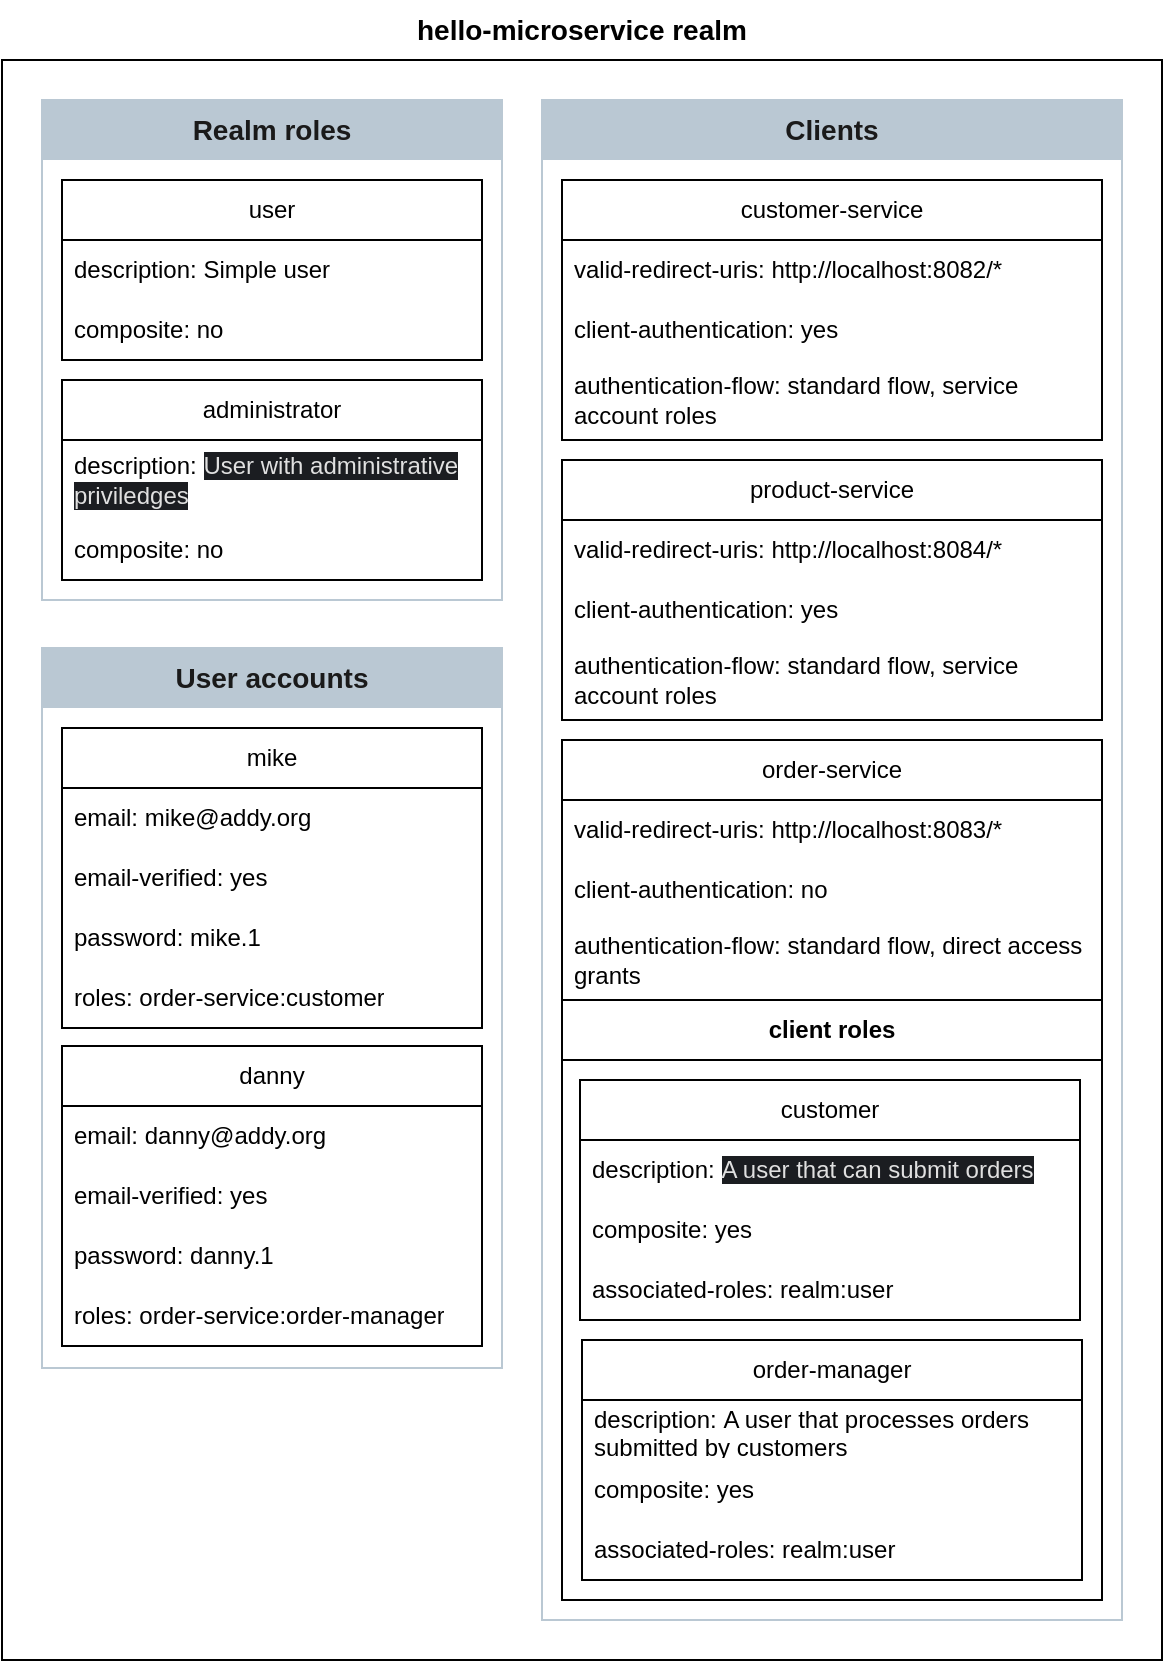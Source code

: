 <mxfile version="25.0.2">
  <diagram name="Page-1" id="ND3jjoAa3D5oEy8UcPlh">
    <mxGraphModel dx="1434" dy="836" grid="1" gridSize="10" guides="1" tooltips="1" connect="1" arrows="1" fold="1" page="1" pageScale="1" pageWidth="1169" pageHeight="827" math="0" shadow="0">
      <root>
        <mxCell id="0" />
        <mxCell id="1" parent="0" />
        <mxCell id="QwpCDfBvvFZVuFC0CCEM-1" value="" style="rounded=0;whiteSpace=wrap;html=1;" vertex="1" parent="1">
          <mxGeometry x="370" y="120" width="580" height="800" as="geometry" />
        </mxCell>
        <mxCell id="QwpCDfBvvFZVuFC0CCEM-2" value="" style="rounded=0;whiteSpace=wrap;html=1;strokeColor=#BAC8D3;" vertex="1" parent="1">
          <mxGeometry x="390" y="140" width="230" height="250" as="geometry" />
        </mxCell>
        <mxCell id="QwpCDfBvvFZVuFC0CCEM-3" value="" style="rounded=0;whiteSpace=wrap;html=1;strokeColor=#BAC8D3;" vertex="1" parent="1">
          <mxGeometry x="390" y="414" width="230" height="360" as="geometry" />
        </mxCell>
        <mxCell id="QwpCDfBvvFZVuFC0CCEM-4" value="" style="rounded=0;whiteSpace=wrap;html=1;strokeColor=#BAC8D3;" vertex="1" parent="1">
          <mxGeometry x="640" y="140" width="290" height="760" as="geometry" />
        </mxCell>
        <mxCell id="QwpCDfBvvFZVuFC0CCEM-5" value="Realm roles" style="text;html=1;align=center;verticalAlign=middle;whiteSpace=wrap;rounded=0;fontStyle=1;fontSize=14;fillColor=#bac8d3;fillStyle=solid;strokeColor=none;fontColor=#1a1a1a;" vertex="1" parent="1">
          <mxGeometry x="390" y="140" width="230" height="30" as="geometry" />
        </mxCell>
        <mxCell id="QwpCDfBvvFZVuFC0CCEM-7" value="Clients" style="text;html=1;align=center;verticalAlign=middle;whiteSpace=wrap;rounded=0;fontStyle=1;fontSize=14;fillColor=#bac8d3;fillStyle=solid;strokeColor=none;fontColor=#1a1a1a;" vertex="1" parent="1">
          <mxGeometry x="640" y="140" width="290" height="30" as="geometry" />
        </mxCell>
        <mxCell id="QwpCDfBvvFZVuFC0CCEM-8" value="User accounts" style="text;html=1;align=center;verticalAlign=middle;whiteSpace=wrap;rounded=0;fontStyle=1;fontSize=14;fillColor=#bac8d3;fillStyle=solid;strokeColor=none;fontColor=#1a1a1a;" vertex="1" parent="1">
          <mxGeometry x="390" y="414" width="230" height="30" as="geometry" />
        </mxCell>
        <mxCell id="QwpCDfBvvFZVuFC0CCEM-12" value="user" style="swimlane;fontStyle=0;childLayout=stackLayout;horizontal=1;startSize=30;horizontalStack=0;resizeParent=1;resizeParentMax=0;resizeLast=0;collapsible=1;marginBottom=0;whiteSpace=wrap;html=1;" vertex="1" parent="1">
          <mxGeometry x="400" y="180" width="210" height="90" as="geometry" />
        </mxCell>
        <mxCell id="QwpCDfBvvFZVuFC0CCEM-14" value="description: Simple user" style="text;strokeColor=none;fillColor=none;align=left;verticalAlign=middle;spacingLeft=4;spacingRight=4;overflow=hidden;points=[[0,0.5],[1,0.5]];portConstraint=eastwest;rotatable=0;whiteSpace=wrap;html=1;" vertex="1" parent="QwpCDfBvvFZVuFC0CCEM-12">
          <mxGeometry y="30" width="210" height="30" as="geometry" />
        </mxCell>
        <mxCell id="QwpCDfBvvFZVuFC0CCEM-15" value="composite: no" style="text;strokeColor=none;fillColor=none;align=left;verticalAlign=middle;spacingLeft=4;spacingRight=4;overflow=hidden;points=[[0,0.5],[1,0.5]];portConstraint=eastwest;rotatable=0;whiteSpace=wrap;html=1;" vertex="1" parent="QwpCDfBvvFZVuFC0CCEM-12">
          <mxGeometry y="60" width="210" height="30" as="geometry" />
        </mxCell>
        <mxCell id="QwpCDfBvvFZVuFC0CCEM-16" value="administrator" style="swimlane;fontStyle=0;childLayout=stackLayout;horizontal=1;startSize=30;horizontalStack=0;resizeParent=1;resizeParentMax=0;resizeLast=0;collapsible=1;marginBottom=0;whiteSpace=wrap;html=1;" vertex="1" parent="1">
          <mxGeometry x="400" y="280" width="210" height="100" as="geometry" />
        </mxCell>
        <mxCell id="QwpCDfBvvFZVuFC0CCEM-18" value="description:&amp;nbsp;&lt;span style=&quot;color: rgb(224, 224, 224); font-family: RedHatText, helvetica, arial, sans-serif; background-color: rgb(27, 29, 33);&quot;&gt;&lt;font&gt;User with administrative priviledges&lt;/font&gt;&lt;/span&gt;" style="text;strokeColor=none;fillColor=none;align=left;verticalAlign=middle;spacingLeft=4;spacingRight=4;overflow=hidden;points=[[0,0.5],[1,0.5]];portConstraint=eastwest;rotatable=0;whiteSpace=wrap;html=1;" vertex="1" parent="QwpCDfBvvFZVuFC0CCEM-16">
          <mxGeometry y="30" width="210" height="40" as="geometry" />
        </mxCell>
        <mxCell id="QwpCDfBvvFZVuFC0CCEM-19" value="composite: no" style="text;strokeColor=none;fillColor=none;align=left;verticalAlign=middle;spacingLeft=4;spacingRight=4;overflow=hidden;points=[[0,0.5],[1,0.5]];portConstraint=eastwest;rotatable=0;whiteSpace=wrap;html=1;" vertex="1" parent="QwpCDfBvvFZVuFC0CCEM-16">
          <mxGeometry y="70" width="210" height="30" as="geometry" />
        </mxCell>
        <mxCell id="QwpCDfBvvFZVuFC0CCEM-20" value="mike" style="swimlane;fontStyle=0;childLayout=stackLayout;horizontal=1;startSize=30;horizontalStack=0;resizeParent=1;resizeParentMax=0;resizeLast=0;collapsible=1;marginBottom=0;whiteSpace=wrap;html=1;" vertex="1" parent="1">
          <mxGeometry x="400" y="454" width="210" height="150" as="geometry" />
        </mxCell>
        <mxCell id="QwpCDfBvvFZVuFC0CCEM-21" value="email: mike@addy.org" style="text;strokeColor=none;fillColor=none;align=left;verticalAlign=middle;spacingLeft=4;spacingRight=4;overflow=hidden;points=[[0,0.5],[1,0.5]];portConstraint=eastwest;rotatable=0;whiteSpace=wrap;html=1;" vertex="1" parent="QwpCDfBvvFZVuFC0CCEM-20">
          <mxGeometry y="30" width="210" height="30" as="geometry" />
        </mxCell>
        <mxCell id="QwpCDfBvvFZVuFC0CCEM-23" value="email-verified: yes" style="text;strokeColor=none;fillColor=none;align=left;verticalAlign=middle;spacingLeft=4;spacingRight=4;overflow=hidden;points=[[0,0.5],[1,0.5]];portConstraint=eastwest;rotatable=0;whiteSpace=wrap;html=1;" vertex="1" parent="QwpCDfBvvFZVuFC0CCEM-20">
          <mxGeometry y="60" width="210" height="30" as="geometry" />
        </mxCell>
        <mxCell id="QwpCDfBvvFZVuFC0CCEM-24" value="password: mike.1" style="text;strokeColor=none;fillColor=none;align=left;verticalAlign=middle;spacingLeft=4;spacingRight=4;overflow=hidden;points=[[0,0.5],[1,0.5]];portConstraint=eastwest;rotatable=0;whiteSpace=wrap;html=1;" vertex="1" parent="QwpCDfBvvFZVuFC0CCEM-20">
          <mxGeometry y="90" width="210" height="30" as="geometry" />
        </mxCell>
        <mxCell id="QwpCDfBvvFZVuFC0CCEM-22" value="roles: order-service:customer" style="text;strokeColor=none;fillColor=none;align=left;verticalAlign=middle;spacingLeft=4;spacingRight=4;overflow=hidden;points=[[0,0.5],[1,0.5]];portConstraint=eastwest;rotatable=0;whiteSpace=wrap;html=1;" vertex="1" parent="QwpCDfBvvFZVuFC0CCEM-20">
          <mxGeometry y="120" width="210" height="30" as="geometry" />
        </mxCell>
        <mxCell id="QwpCDfBvvFZVuFC0CCEM-25" value="danny" style="swimlane;fontStyle=0;childLayout=stackLayout;horizontal=1;startSize=30;horizontalStack=0;resizeParent=1;resizeParentMax=0;resizeLast=0;collapsible=1;marginBottom=0;whiteSpace=wrap;html=1;" vertex="1" parent="1">
          <mxGeometry x="400" y="613" width="210" height="150" as="geometry" />
        </mxCell>
        <mxCell id="QwpCDfBvvFZVuFC0CCEM-26" value="email:&amp;nbsp;&lt;span style=&quot;text-align: center;&quot;&gt;danny&lt;/span&gt;@addy.org" style="text;strokeColor=none;fillColor=none;align=left;verticalAlign=middle;spacingLeft=4;spacingRight=4;overflow=hidden;points=[[0,0.5],[1,0.5]];portConstraint=eastwest;rotatable=0;whiteSpace=wrap;html=1;" vertex="1" parent="QwpCDfBvvFZVuFC0CCEM-25">
          <mxGeometry y="30" width="210" height="30" as="geometry" />
        </mxCell>
        <mxCell id="QwpCDfBvvFZVuFC0CCEM-27" value="email-verified: yes" style="text;strokeColor=none;fillColor=none;align=left;verticalAlign=middle;spacingLeft=4;spacingRight=4;overflow=hidden;points=[[0,0.5],[1,0.5]];portConstraint=eastwest;rotatable=0;whiteSpace=wrap;html=1;" vertex="1" parent="QwpCDfBvvFZVuFC0CCEM-25">
          <mxGeometry y="60" width="210" height="30" as="geometry" />
        </mxCell>
        <mxCell id="QwpCDfBvvFZVuFC0CCEM-28" value="password:&amp;nbsp;&lt;span style=&quot;text-align: center;&quot;&gt;danny&lt;/span&gt;.1" style="text;strokeColor=none;fillColor=none;align=left;verticalAlign=middle;spacingLeft=4;spacingRight=4;overflow=hidden;points=[[0,0.5],[1,0.5]];portConstraint=eastwest;rotatable=0;whiteSpace=wrap;html=1;" vertex="1" parent="QwpCDfBvvFZVuFC0CCEM-25">
          <mxGeometry y="90" width="210" height="30" as="geometry" />
        </mxCell>
        <mxCell id="QwpCDfBvvFZVuFC0CCEM-29" value="roles: order-service:order-manager" style="text;strokeColor=none;fillColor=none;align=left;verticalAlign=middle;spacingLeft=4;spacingRight=4;overflow=hidden;points=[[0,0.5],[1,0.5]];portConstraint=eastwest;rotatable=0;whiteSpace=wrap;html=1;" vertex="1" parent="QwpCDfBvvFZVuFC0CCEM-25">
          <mxGeometry y="120" width="210" height="30" as="geometry" />
        </mxCell>
        <mxCell id="QwpCDfBvvFZVuFC0CCEM-34" value="customer-service" style="swimlane;fontStyle=0;childLayout=stackLayout;horizontal=1;startSize=30;horizontalStack=0;resizeParent=1;resizeParentMax=0;resizeLast=0;collapsible=1;marginBottom=0;whiteSpace=wrap;html=1;" vertex="1" parent="1">
          <mxGeometry x="650" y="180" width="270" height="130" as="geometry" />
        </mxCell>
        <mxCell id="QwpCDfBvvFZVuFC0CCEM-35" value="valid-redirect-uris:&amp;nbsp;http://localhost:8082/*" style="text;strokeColor=none;fillColor=none;align=left;verticalAlign=middle;spacingLeft=4;spacingRight=4;overflow=hidden;points=[[0,0.5],[1,0.5]];portConstraint=eastwest;rotatable=0;whiteSpace=wrap;html=1;" vertex="1" parent="QwpCDfBvvFZVuFC0CCEM-34">
          <mxGeometry y="30" width="270" height="30" as="geometry" />
        </mxCell>
        <mxCell id="QwpCDfBvvFZVuFC0CCEM-36" value="client-authentication: yes" style="text;strokeColor=none;fillColor=none;align=left;verticalAlign=middle;spacingLeft=4;spacingRight=4;overflow=hidden;points=[[0,0.5],[1,0.5]];portConstraint=eastwest;rotatable=0;whiteSpace=wrap;html=1;" vertex="1" parent="QwpCDfBvvFZVuFC0CCEM-34">
          <mxGeometry y="60" width="270" height="30" as="geometry" />
        </mxCell>
        <mxCell id="QwpCDfBvvFZVuFC0CCEM-38" value="authentication-flow: standard flow, service account roles" style="text;strokeColor=none;fillColor=none;align=left;verticalAlign=middle;spacingLeft=4;spacingRight=4;overflow=hidden;points=[[0,0.5],[1,0.5]];portConstraint=eastwest;rotatable=0;whiteSpace=wrap;html=1;" vertex="1" parent="QwpCDfBvvFZVuFC0CCEM-34">
          <mxGeometry y="90" width="270" height="40" as="geometry" />
        </mxCell>
        <mxCell id="QwpCDfBvvFZVuFC0CCEM-37" value="hello-microservice realm" style="text;html=1;align=center;verticalAlign=middle;whiteSpace=wrap;rounded=0;fontSize=14;fontStyle=1" vertex="1" parent="1">
          <mxGeometry x="370" y="90" width="580" height="30" as="geometry" />
        </mxCell>
        <mxCell id="QwpCDfBvvFZVuFC0CCEM-39" value="product-service" style="swimlane;fontStyle=0;childLayout=stackLayout;horizontal=1;startSize=30;horizontalStack=0;resizeParent=1;resizeParentMax=0;resizeLast=0;collapsible=1;marginBottom=0;whiteSpace=wrap;html=1;" vertex="1" parent="1">
          <mxGeometry x="650" y="320" width="270" height="130" as="geometry" />
        </mxCell>
        <mxCell id="QwpCDfBvvFZVuFC0CCEM-40" value="valid-redirect-uris:&amp;nbsp;http://localhost:8084/*" style="text;strokeColor=none;fillColor=none;align=left;verticalAlign=middle;spacingLeft=4;spacingRight=4;overflow=hidden;points=[[0,0.5],[1,0.5]];portConstraint=eastwest;rotatable=0;whiteSpace=wrap;html=1;" vertex="1" parent="QwpCDfBvvFZVuFC0CCEM-39">
          <mxGeometry y="30" width="270" height="30" as="geometry" />
        </mxCell>
        <mxCell id="QwpCDfBvvFZVuFC0CCEM-41" value="client-authentication: yes" style="text;strokeColor=none;fillColor=none;align=left;verticalAlign=middle;spacingLeft=4;spacingRight=4;overflow=hidden;points=[[0,0.5],[1,0.5]];portConstraint=eastwest;rotatable=0;whiteSpace=wrap;html=1;" vertex="1" parent="QwpCDfBvvFZVuFC0CCEM-39">
          <mxGeometry y="60" width="270" height="30" as="geometry" />
        </mxCell>
        <mxCell id="QwpCDfBvvFZVuFC0CCEM-42" value="authentication-flow: standard flow, service account roles" style="text;strokeColor=none;fillColor=none;align=left;verticalAlign=middle;spacingLeft=4;spacingRight=4;overflow=hidden;points=[[0,0.5],[1,0.5]];portConstraint=eastwest;rotatable=0;whiteSpace=wrap;html=1;" vertex="1" parent="QwpCDfBvvFZVuFC0CCEM-39">
          <mxGeometry y="90" width="270" height="40" as="geometry" />
        </mxCell>
        <mxCell id="QwpCDfBvvFZVuFC0CCEM-43" value="order-service" style="swimlane;fontStyle=0;childLayout=stackLayout;horizontal=1;startSize=30;horizontalStack=0;resizeParent=1;resizeParentMax=0;resizeLast=0;collapsible=1;marginBottom=0;whiteSpace=wrap;html=1;" vertex="1" parent="1">
          <mxGeometry x="650" y="460" width="270" height="430" as="geometry" />
        </mxCell>
        <mxCell id="QwpCDfBvvFZVuFC0CCEM-44" value="valid-redirect-uris:&amp;nbsp;http://localhost:8083/*" style="text;strokeColor=none;fillColor=none;align=left;verticalAlign=middle;spacingLeft=4;spacingRight=4;overflow=hidden;points=[[0,0.5],[1,0.5]];portConstraint=eastwest;rotatable=0;whiteSpace=wrap;html=1;" vertex="1" parent="QwpCDfBvvFZVuFC0CCEM-43">
          <mxGeometry y="30" width="270" height="30" as="geometry" />
        </mxCell>
        <mxCell id="QwpCDfBvvFZVuFC0CCEM-45" value="client-authentication: no" style="text;strokeColor=none;fillColor=none;align=left;verticalAlign=middle;spacingLeft=4;spacingRight=4;overflow=hidden;points=[[0,0.5],[1,0.5]];portConstraint=eastwest;rotatable=0;whiteSpace=wrap;html=1;" vertex="1" parent="QwpCDfBvvFZVuFC0CCEM-43">
          <mxGeometry y="60" width="270" height="30" as="geometry" />
        </mxCell>
        <mxCell id="QwpCDfBvvFZVuFC0CCEM-46" value="authentication-flow: standard flow, direct access grants" style="text;strokeColor=none;fillColor=none;align=left;verticalAlign=middle;spacingLeft=4;spacingRight=4;overflow=hidden;points=[[0,0.5],[1,0.5]];portConstraint=eastwest;rotatable=0;whiteSpace=wrap;html=1;" vertex="1" parent="QwpCDfBvvFZVuFC0CCEM-43">
          <mxGeometry y="90" width="270" height="40" as="geometry" />
        </mxCell>
        <mxCell id="QwpCDfBvvFZVuFC0CCEM-57" value="" style="group" vertex="1" connectable="0" parent="QwpCDfBvvFZVuFC0CCEM-43">
          <mxGeometry y="130" width="270" height="300" as="geometry" />
        </mxCell>
        <mxCell id="QwpCDfBvvFZVuFC0CCEM-47" value="" style="rounded=0;whiteSpace=wrap;html=1;" vertex="1" parent="QwpCDfBvvFZVuFC0CCEM-57">
          <mxGeometry width="270" height="300" as="geometry" />
        </mxCell>
        <mxCell id="QwpCDfBvvFZVuFC0CCEM-48" value="client roles" style="text;html=1;align=center;verticalAlign=middle;whiteSpace=wrap;rounded=0;fontStyle=1;strokeColor=default;" vertex="1" parent="QwpCDfBvvFZVuFC0CCEM-57">
          <mxGeometry width="270" height="30" as="geometry" />
        </mxCell>
        <mxCell id="QwpCDfBvvFZVuFC0CCEM-49" value="customer" style="swimlane;fontStyle=0;childLayout=stackLayout;horizontal=1;startSize=30;horizontalStack=0;resizeParent=1;resizeParentMax=0;resizeLast=0;collapsible=1;marginBottom=0;whiteSpace=wrap;html=1;" vertex="1" parent="QwpCDfBvvFZVuFC0CCEM-57">
          <mxGeometry x="9" y="40" width="250" height="120" as="geometry" />
        </mxCell>
        <mxCell id="QwpCDfBvvFZVuFC0CCEM-50" value="description:&lt;font&gt;&amp;nbsp;&lt;span style=&quot;color: rgb(224, 224, 224); font-family: RedHatText, helvetica, arial, sans-serif; text-wrap: nowrap; background-color: rgb(27, 29, 33);&quot;&gt;A user that can submit orders&lt;/span&gt;&lt;/font&gt;" style="text;strokeColor=none;fillColor=none;align=left;verticalAlign=middle;spacingLeft=4;spacingRight=4;overflow=hidden;points=[[0,0.5],[1,0.5]];portConstraint=eastwest;rotatable=0;whiteSpace=wrap;html=1;" vertex="1" parent="QwpCDfBvvFZVuFC0CCEM-49">
          <mxGeometry y="30" width="250" height="30" as="geometry" />
        </mxCell>
        <mxCell id="QwpCDfBvvFZVuFC0CCEM-51" value="composite: yes" style="text;strokeColor=none;fillColor=none;align=left;verticalAlign=middle;spacingLeft=4;spacingRight=4;overflow=hidden;points=[[0,0.5],[1,0.5]];portConstraint=eastwest;rotatable=0;whiteSpace=wrap;html=1;" vertex="1" parent="QwpCDfBvvFZVuFC0CCEM-49">
          <mxGeometry y="60" width="250" height="30" as="geometry" />
        </mxCell>
        <mxCell id="QwpCDfBvvFZVuFC0CCEM-52" value="associated-roles: realm:user" style="text;strokeColor=none;fillColor=none;align=left;verticalAlign=middle;spacingLeft=4;spacingRight=4;overflow=hidden;points=[[0,0.5],[1,0.5]];portConstraint=eastwest;rotatable=0;whiteSpace=wrap;html=1;" vertex="1" parent="QwpCDfBvvFZVuFC0CCEM-49">
          <mxGeometry y="90" width="250" height="30" as="geometry" />
        </mxCell>
        <mxCell id="QwpCDfBvvFZVuFC0CCEM-53" value="order-manager" style="swimlane;fontStyle=0;childLayout=stackLayout;horizontal=1;startSize=30;horizontalStack=0;resizeParent=1;resizeParentMax=0;resizeLast=0;collapsible=1;marginBottom=0;whiteSpace=wrap;html=1;" vertex="1" parent="QwpCDfBvvFZVuFC0CCEM-57">
          <mxGeometry x="10" y="170" width="250" height="120" as="geometry" />
        </mxCell>
        <mxCell id="QwpCDfBvvFZVuFC0CCEM-54" value="description:&lt;font&gt;&amp;nbsp;A user that processes orders submitted by customers&lt;/font&gt;" style="text;strokeColor=none;fillColor=none;align=left;verticalAlign=middle;spacingLeft=4;spacingRight=4;overflow=hidden;points=[[0,0.5],[1,0.5]];portConstraint=eastwest;rotatable=0;whiteSpace=wrap;html=1;" vertex="1" parent="QwpCDfBvvFZVuFC0CCEM-53">
          <mxGeometry y="30" width="250" height="30" as="geometry" />
        </mxCell>
        <mxCell id="QwpCDfBvvFZVuFC0CCEM-55" value="composite: yes" style="text;strokeColor=none;fillColor=none;align=left;verticalAlign=middle;spacingLeft=4;spacingRight=4;overflow=hidden;points=[[0,0.5],[1,0.5]];portConstraint=eastwest;rotatable=0;whiteSpace=wrap;html=1;" vertex="1" parent="QwpCDfBvvFZVuFC0CCEM-53">
          <mxGeometry y="60" width="250" height="30" as="geometry" />
        </mxCell>
        <mxCell id="QwpCDfBvvFZVuFC0CCEM-56" value="associated-roles: realm:user" style="text;strokeColor=none;fillColor=none;align=left;verticalAlign=middle;spacingLeft=4;spacingRight=4;overflow=hidden;points=[[0,0.5],[1,0.5]];portConstraint=eastwest;rotatable=0;whiteSpace=wrap;html=1;" vertex="1" parent="QwpCDfBvvFZVuFC0CCEM-53">
          <mxGeometry y="90" width="250" height="30" as="geometry" />
        </mxCell>
      </root>
    </mxGraphModel>
  </diagram>
</mxfile>
